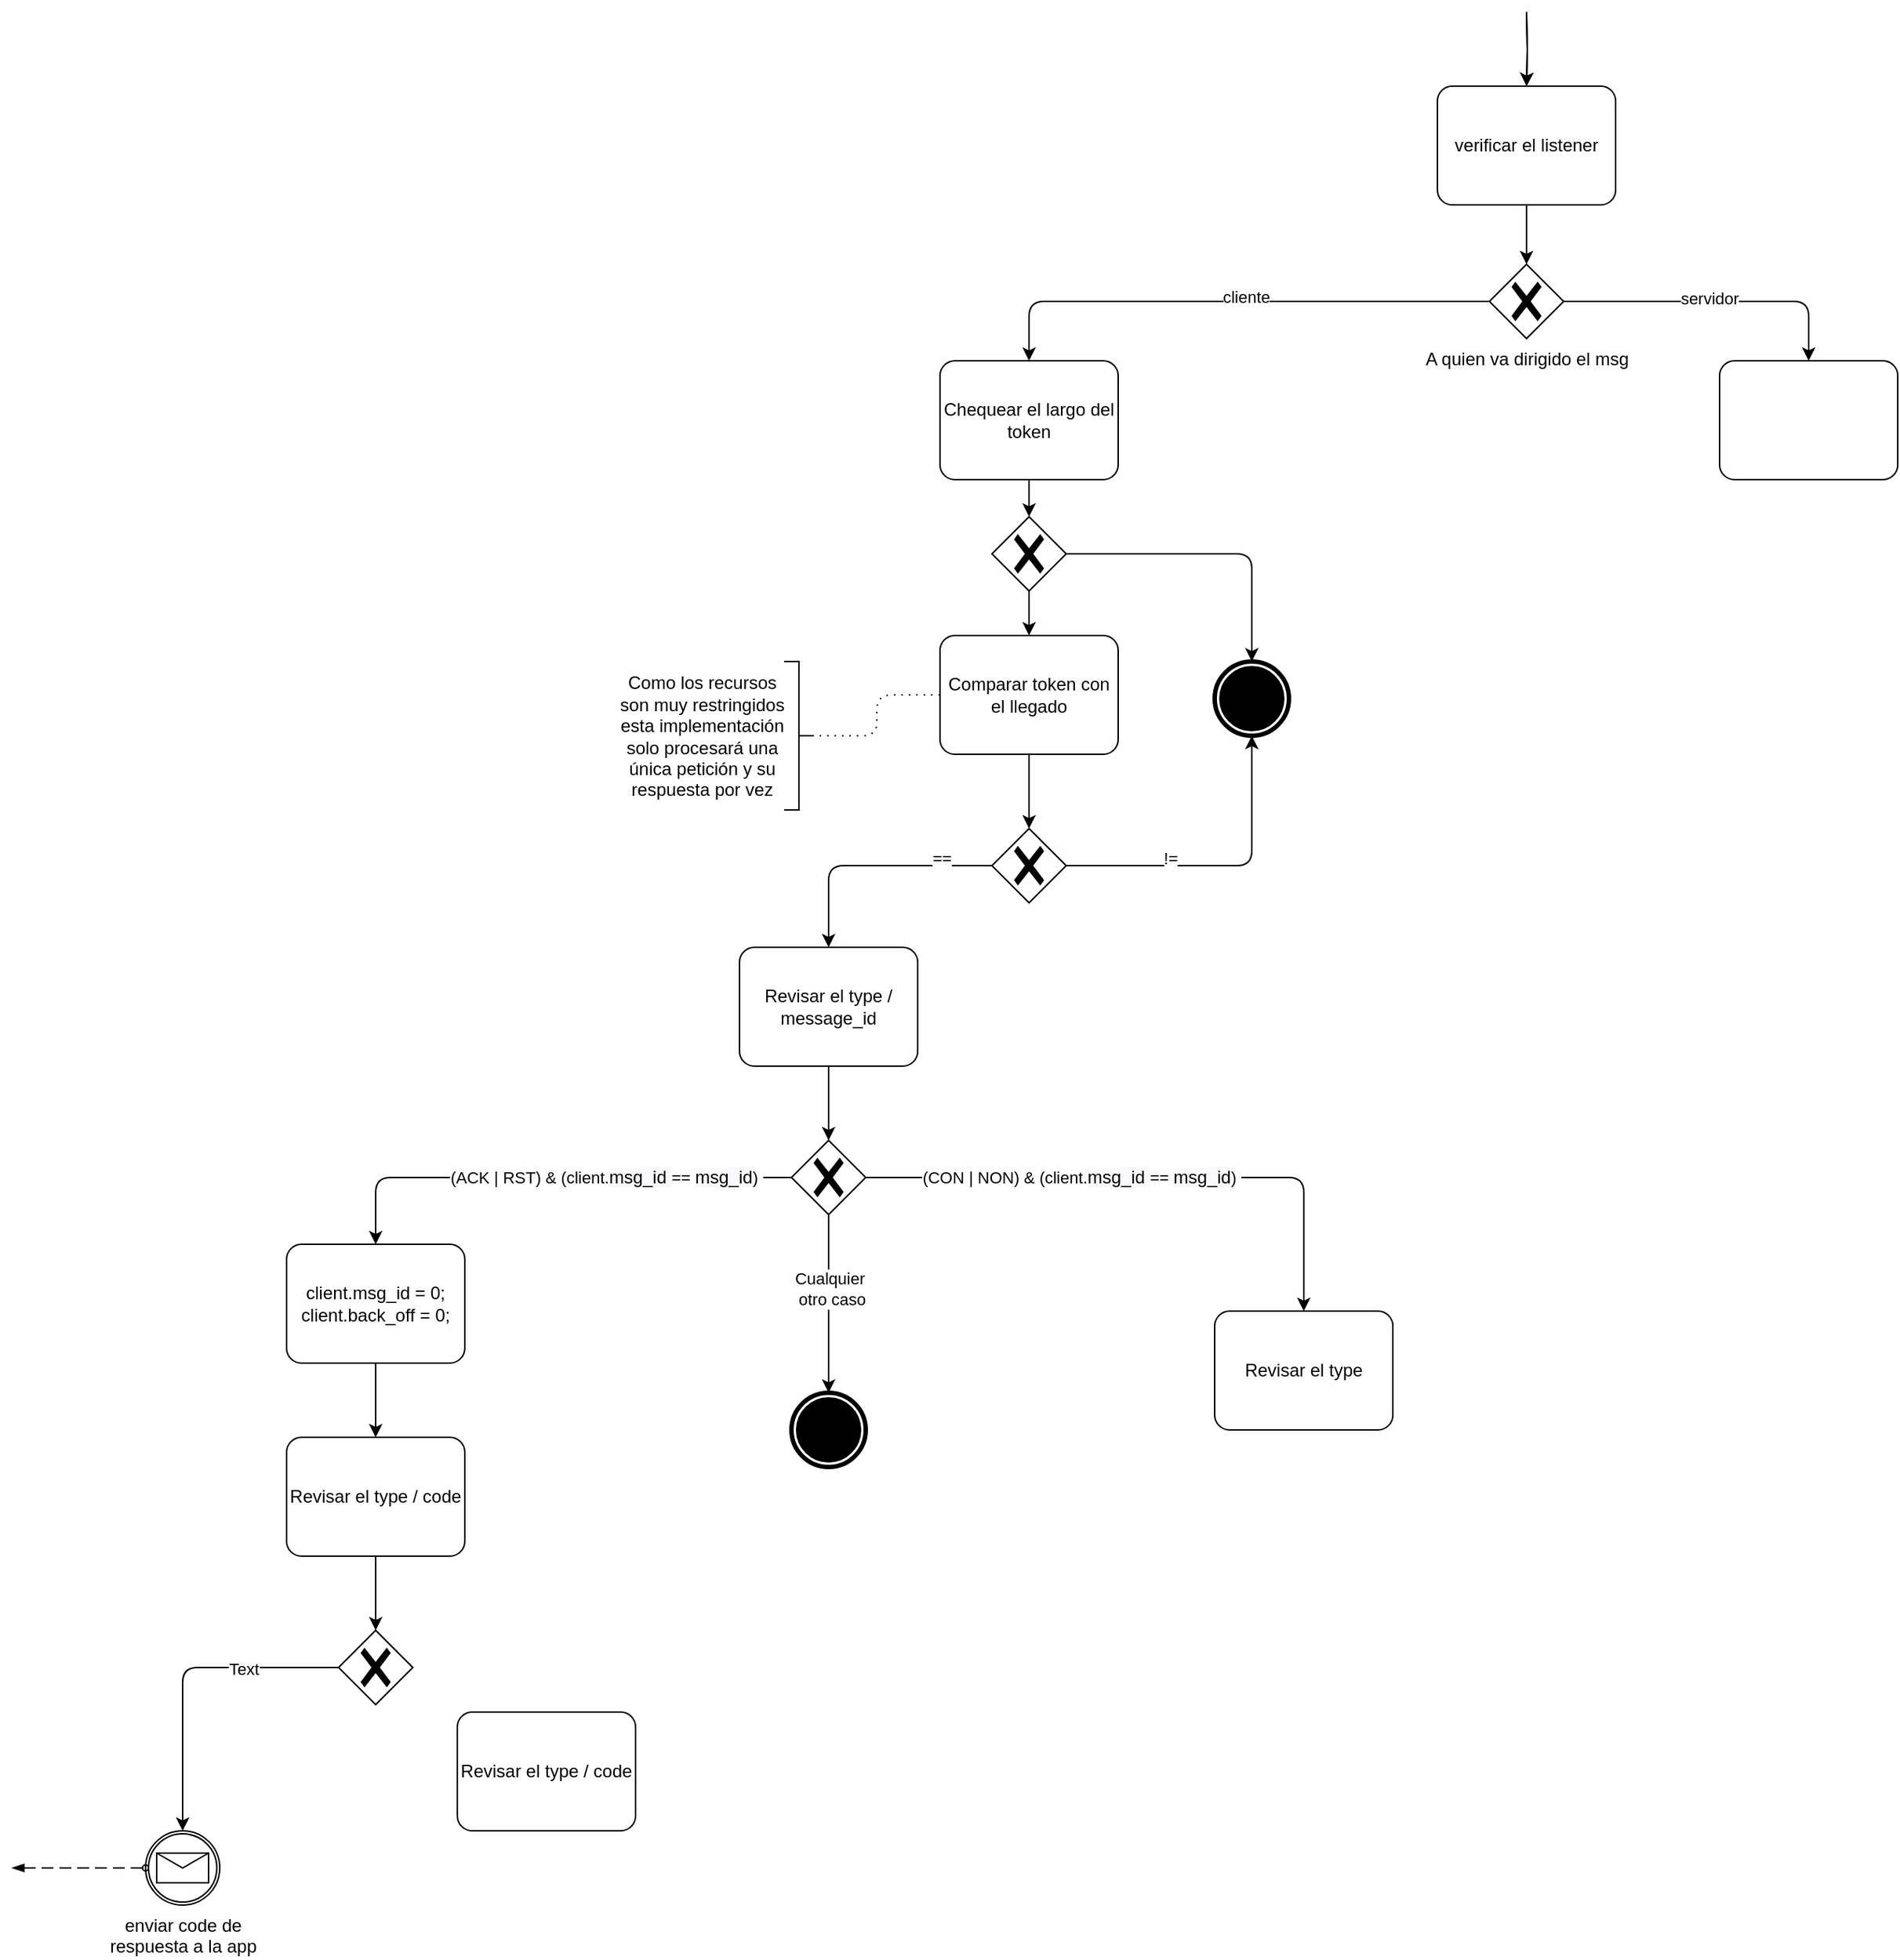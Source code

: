<mxfile version="16.5.1" type="device"><diagram name="Page-1" id="74e2e168-ea6b-b213-b513-2b3c1d86103e"><mxGraphModel dx="2156" dy="670" grid="1" gridSize="10" guides="1" tooltips="1" connect="1" arrows="1" fold="1" page="1" pageScale="1" pageWidth="1100" pageHeight="850" background="none" math="0" shadow="0"><root><mxCell id="0"/><mxCell id="1" parent="0"/><mxCell id="IzAvMdImu_i3J4UfM58E-28" style="edgeStyle=orthogonalEdgeStyle;rounded=1;orthogonalLoop=1;jettySize=auto;html=1;entryX=0.5;entryY=0;entryDx=0;entryDy=0;entryPerimeter=0;" edge="1" parent="1" source="IzAvMdImu_i3J4UfM58E-16" target="IzAvMdImu_i3J4UfM58E-79"><mxGeometry relative="1" as="geometry"><mxPoint x="135.0" y="705" as="targetPoint"/></mxGeometry></mxCell><mxCell id="IzAvMdImu_i3J4UfM58E-16" value="Comparar token con el llegado" style="points=[[0.25,0,0],[0.5,0,0],[0.75,0,0],[1,0.25,0],[1,0.5,0],[1,0.75,0],[0.75,1,0],[0.5,1,0],[0.25,1,0],[0,0.75,0],[0,0.5,0],[0,0.25,0]];shape=mxgraph.bpmn.task;whiteSpace=wrap;rectStyle=rounded;size=10;taskMarker=abstract;" vertex="1" parent="1"><mxGeometry x="75" y="570" width="120" height="80" as="geometry"/></mxCell><mxCell id="IzAvMdImu_i3J4UfM58E-17" value="" style="edgeStyle=orthogonalEdgeStyle;rounded=0;orthogonalLoop=1;jettySize=auto;html=1;" edge="1" parent="1" target="IzAvMdImu_i3J4UfM58E-20"><mxGeometry relative="1" as="geometry"><mxPoint x="470" y="150" as="sourcePoint"/></mxGeometry></mxCell><mxCell id="IzAvMdImu_i3J4UfM58E-19" style="edgeStyle=orthogonalEdgeStyle;rounded=0;orthogonalLoop=1;jettySize=auto;html=1;entryX=0.5;entryY=0;entryDx=0;entryDy=0;entryPerimeter=0;" edge="1" parent="1" source="IzAvMdImu_i3J4UfM58E-20" target="IzAvMdImu_i3J4UfM58E-22"><mxGeometry relative="1" as="geometry"/></mxCell><mxCell id="IzAvMdImu_i3J4UfM58E-20" value="verificar el listener" style="points=[[0.25,0,0],[0.5,0,0],[0.75,0,0],[1,0.25,0],[1,0.5,0],[1,0.75,0],[0.75,1,0],[0.5,1,0],[0.25,1,0],[0,0.75,0],[0,0.5,0],[0,0.25,0]];shape=mxgraph.bpmn.task;whiteSpace=wrap;rectStyle=rounded;size=10;taskMarker=abstract;" vertex="1" parent="1"><mxGeometry x="410" y="200" width="120" height="80" as="geometry"/></mxCell><mxCell id="IzAvMdImu_i3J4UfM58E-21" value="" style="edgeStyle=orthogonalEdgeStyle;rounded=0;orthogonalLoop=1;jettySize=auto;html=1;" edge="1" parent="1" target="IzAvMdImu_i3J4UfM58E-20"><mxGeometry relative="1" as="geometry"><mxPoint x="470" y="150" as="sourcePoint"/></mxGeometry></mxCell><mxCell id="IzAvMdImu_i3J4UfM58E-26" style="edgeStyle=orthogonalEdgeStyle;orthogonalLoop=1;jettySize=auto;html=1;rounded=1;" edge="1" parent="1" source="IzAvMdImu_i3J4UfM58E-22" target="IzAvMdImu_i3J4UfM58E-25"><mxGeometry relative="1" as="geometry"/></mxCell><mxCell id="IzAvMdImu_i3J4UfM58E-29" value="servidor" style="edgeLabel;html=1;align=center;verticalAlign=middle;resizable=0;points=[];" vertex="1" connectable="0" parent="IzAvMdImu_i3J4UfM58E-26"><mxGeometry x="-0.044" y="2" relative="1" as="geometry"><mxPoint as="offset"/></mxGeometry></mxCell><mxCell id="IzAvMdImu_i3J4UfM58E-22" value="A quien va dirigido el msg" style="points=[[0.25,0.25,0],[0.5,0,0],[0.75,0.25,0],[1,0.5,0],[0.75,0.75,0],[0.5,1,0],[0.25,0.75,0],[0,0.5,0]];shape=mxgraph.bpmn.gateway2;html=1;verticalLabelPosition=bottom;labelBackgroundColor=#ffffff;verticalAlign=top;align=center;perimeter=rhombusPerimeter;outlineConnect=0;outline=none;symbol=none;gwType=exclusive;" vertex="1" parent="1"><mxGeometry x="445" y="320" width="50" height="50" as="geometry"/></mxCell><mxCell id="IzAvMdImu_i3J4UfM58E-23" style="edgeStyle=orthogonalEdgeStyle;rounded=1;orthogonalLoop=1;jettySize=auto;html=1;entryX=0.5;entryY=0;entryDx=0;entryDy=0;entryPerimeter=0;" edge="1" parent="1" source="IzAvMdImu_i3J4UfM58E-22" target="IzAvMdImu_i3J4UfM58E-63"><mxGeometry relative="1" as="geometry"/></mxCell><mxCell id="IzAvMdImu_i3J4UfM58E-24" value="cliente" style="edgeLabel;html=1;align=center;verticalAlign=middle;resizable=0;points=[];" vertex="1" connectable="0" parent="IzAvMdImu_i3J4UfM58E-23"><mxGeometry x="-0.063" y="-3" relative="1" as="geometry"><mxPoint as="offset"/></mxGeometry></mxCell><mxCell id="IzAvMdImu_i3J4UfM58E-25" value="" style="points=[[0.25,0,0],[0.5,0,0],[0.75,0,0],[1,0.25,0],[1,0.5,0],[1,0.75,0],[0.75,1,0],[0.5,1,0],[0.25,1,0],[0,0.75,0],[0,0.5,0],[0,0.25,0]];shape=mxgraph.bpmn.task;whiteSpace=wrap;rectStyle=rounded;size=10;taskMarker=abstract;" vertex="1" parent="1"><mxGeometry x="600" y="385" width="120" height="80" as="geometry"/></mxCell><mxCell id="IzAvMdImu_i3J4UfM58E-42" style="edgeStyle=orthogonalEdgeStyle;rounded=1;orthogonalLoop=1;jettySize=auto;html=1;entryX=0.5;entryY=0;entryDx=0;entryDy=0;entryPerimeter=0;" edge="1" parent="1" source="IzAvMdImu_i3J4UfM58E-37" target="IzAvMdImu_i3J4UfM58E-95"><mxGeometry relative="1" as="geometry"><mxPoint x="-240" y="1005" as="targetPoint"/><Array as="points"><mxPoint x="-305" y="935"/></Array></mxGeometry></mxCell><mxCell id="IzAvMdImu_i3J4UfM58E-94" value="(ACK | RST) &amp;amp; (client.&lt;span style=&quot;font-size: 12px ; background-color: rgb(248 , 249 , 250)&quot;&gt;msg_id&amp;nbsp;&lt;/span&gt;==&amp;nbsp;&lt;span style=&quot;font-size: 12px ; background-color: rgb(248 , 249 , 250)&quot;&gt;msg_id&lt;/span&gt;)&amp;nbsp;" style="edgeLabel;html=1;align=center;verticalAlign=middle;resizable=0;points=[];" vertex="1" connectable="0" parent="IzAvMdImu_i3J4UfM58E-42"><mxGeometry x="-0.488" relative="1" as="geometry"><mxPoint x="-42" as="offset"/></mxGeometry></mxCell><mxCell id="IzAvMdImu_i3J4UfM58E-44" style="edgeStyle=orthogonalEdgeStyle;rounded=1;orthogonalLoop=1;jettySize=auto;html=1;entryX=0.5;entryY=0;entryDx=0;entryDy=0;entryPerimeter=0;" edge="1" parent="1" source="IzAvMdImu_i3J4UfM58E-37" target="IzAvMdImu_i3J4UfM58E-41"><mxGeometry relative="1" as="geometry"/></mxCell><mxCell id="IzAvMdImu_i3J4UfM58E-47" value="(CON | NON) &amp;amp; (client.&lt;span style=&quot;font-size: 12px ; background-color: rgb(248 , 249 , 250)&quot;&gt;msg_id&amp;nbsp;&lt;/span&gt;==&amp;nbsp;&lt;span style=&quot;font-size: 12px ; background-color: rgb(248 , 249 , 250)&quot;&gt;msg_id&lt;/span&gt;)&amp;nbsp;" style="edgeLabel;html=1;align=center;verticalAlign=middle;resizable=0;points=[];" vertex="1" connectable="0" parent="IzAvMdImu_i3J4UfM58E-44"><mxGeometry x="-0.341" y="1" relative="1" as="geometry"><mxPoint x="18" y="1" as="offset"/></mxGeometry></mxCell><mxCell id="IzAvMdImu_i3J4UfM58E-37" value="" style="points=[[0.25,0.25,0],[0.5,0,0],[0.75,0.25,0],[1,0.5,0],[0.75,0.75,0],[0.5,1,0],[0.25,0.75,0],[0,0.5,0]];shape=mxgraph.bpmn.gateway2;html=1;verticalLabelPosition=bottom;labelBackgroundColor=#ffffff;verticalAlign=top;align=center;perimeter=rhombusPerimeter;outlineConnect=0;outline=none;symbol=none;gwType=exclusive;" vertex="1" parent="1"><mxGeometry x="-25" y="910" width="50" height="50" as="geometry"/></mxCell><mxCell id="IzAvMdImu_i3J4UfM58E-41" value="Revisar el type" style="points=[[0.25,0,0],[0.5,0,0],[0.75,0,0],[1,0.25,0],[1,0.5,0],[1,0.75,0],[0.75,1,0],[0.5,1,0],[0.25,1,0],[0,0.75,0],[0,0.5,0],[0,0.25,0]];shape=mxgraph.bpmn.task;whiteSpace=wrap;rectStyle=rounded;size=10;taskMarker=abstract;" vertex="1" parent="1"><mxGeometry x="260" y="1025" width="120" height="80" as="geometry"/></mxCell><mxCell id="IzAvMdImu_i3J4UfM58E-59" value="enviar code de &lt;br&gt;respuesta a la app" style="points=[[0.145,0.145,0],[0.5,0,0],[0.855,0.145,0],[1,0.5,0],[0.855,0.855,0],[0.5,1,0],[0.145,0.855,0],[0,0.5,0]];shape=mxgraph.bpmn.event;html=1;verticalLabelPosition=bottom;labelBackgroundColor=#ffffff;verticalAlign=top;align=center;perimeter=ellipsePerimeter;outlineConnect=0;aspect=fixed;outline=catching;symbol=message;" vertex="1" parent="1"><mxGeometry x="-460" y="1375" width="50" height="50" as="geometry"/></mxCell><mxCell id="IzAvMdImu_i3J4UfM58E-65" style="edgeStyle=orthogonalEdgeStyle;rounded=1;orthogonalLoop=1;jettySize=auto;html=1;" edge="1" parent="1" source="IzAvMdImu_i3J4UfM58E-63" target="IzAvMdImu_i3J4UfM58E-97"><mxGeometry relative="1" as="geometry"><mxPoint x="170" y="500" as="targetPoint"/></mxGeometry></mxCell><mxCell id="IzAvMdImu_i3J4UfM58E-63" value="Chequear el largo del token" style="points=[[0.25,0,0],[0.5,0,0],[0.75,0,0],[1,0.25,0],[1,0.5,0],[1,0.75,0],[0.75,1,0],[0.5,1,0],[0.25,1,0],[0,0.75,0],[0,0.5,0],[0,0.25,0]];shape=mxgraph.bpmn.task;whiteSpace=wrap;rectStyle=rounded;size=10;taskMarker=abstract;" vertex="1" parent="1"><mxGeometry x="75" y="385" width="120" height="80" as="geometry"/></mxCell><mxCell id="IzAvMdImu_i3J4UfM58E-69" style="edgeStyle=orthogonalEdgeStyle;rounded=1;orthogonalLoop=1;jettySize=auto;html=1;" edge="1" parent="1" source="IzAvMdImu_i3J4UfM58E-37" target="IzAvMdImu_i3J4UfM58E-68"><mxGeometry relative="1" as="geometry"><mxPoint x="-112.5" y="1190.0" as="sourcePoint"/></mxGeometry></mxCell><mxCell id="IzAvMdImu_i3J4UfM58E-70" value="Cualquier&amp;nbsp;&lt;br&gt;otro caso" style="edgeLabel;html=1;align=center;verticalAlign=middle;resizable=0;points=[];" vertex="1" connectable="0" parent="IzAvMdImu_i3J4UfM58E-69"><mxGeometry x="-0.163" y="2" relative="1" as="geometry"><mxPoint as="offset"/></mxGeometry></mxCell><mxCell id="IzAvMdImu_i3J4UfM58E-68" value="" style="points=[[0.145,0.145,0],[0.5,0,0],[0.855,0.145,0],[1,0.5,0],[0.855,0.855,0],[0.5,1,0],[0.145,0.855,0],[0,0.5,0]];shape=mxgraph.bpmn.event;html=1;verticalLabelPosition=bottom;labelBackgroundColor=#ffffff;verticalAlign=top;align=center;perimeter=ellipsePerimeter;outlineConnect=0;aspect=fixed;outline=end;symbol=terminate;" vertex="1" parent="1"><mxGeometry x="-25" y="1080" width="50" height="50" as="geometry"/></mxCell><mxCell id="IzAvMdImu_i3J4UfM58E-74" value="" style="html=1;shape=mxgraph.flowchart.annotation_2;align=left;labelPosition=right;rotation=-180;" vertex="1" parent="1"><mxGeometry x="-30" y="587.5" width="20" height="100" as="geometry"/></mxCell><mxCell id="IzAvMdImu_i3J4UfM58E-76" value="Como los recursos son muy restringidos esta implementación solo procesará una única petición y su respuesta por vez" style="text;html=1;strokeColor=none;fillColor=none;align=center;verticalAlign=middle;whiteSpace=wrap;rounded=0;" vertex="1" parent="1"><mxGeometry x="-145" y="580" width="120" height="115" as="geometry"/></mxCell><mxCell id="IzAvMdImu_i3J4UfM58E-77" value="" style="dashed=1;dashPattern=8 4;endArrow=blockThin;endFill=1;startArrow=oval;startFill=0;endSize=6;startSize=4;rounded=1;exitX=0;exitY=0.5;exitDx=0;exitDy=0;exitPerimeter=0;" edge="1" parent="1" source="IzAvMdImu_i3J4UfM58E-59"><mxGeometry width="160" relative="1" as="geometry"><mxPoint x="-470" y="1395" as="sourcePoint"/><mxPoint x="-550" y="1400" as="targetPoint"/></mxGeometry></mxCell><mxCell id="IzAvMdImu_i3J4UfM58E-78" value="" style="edgeStyle=elbowEdgeStyle;fontSize=12;html=1;endFill=0;startFill=0;endSize=6;startSize=6;dashed=1;dashPattern=1 4;endArrow=none;startArrow=none;rounded=1;exitX=0;exitY=0.5;exitDx=0;exitDy=0;exitPerimeter=0;" edge="1" parent="1" source="IzAvMdImu_i3J4UfM58E-16" target="IzAvMdImu_i3J4UfM58E-74"><mxGeometry width="160" relative="1" as="geometry"><mxPoint x="190" y="710" as="sourcePoint"/><mxPoint x="350" y="710" as="targetPoint"/></mxGeometry></mxCell><mxCell id="IzAvMdImu_i3J4UfM58E-81" style="edgeStyle=orthogonalEdgeStyle;rounded=1;orthogonalLoop=1;jettySize=auto;html=1;" edge="1" parent="1" source="IzAvMdImu_i3J4UfM58E-79" target="IzAvMdImu_i3J4UfM58E-80"><mxGeometry relative="1" as="geometry"/></mxCell><mxCell id="IzAvMdImu_i3J4UfM58E-87" value="!=" style="edgeLabel;html=1;align=center;verticalAlign=middle;resizable=0;points=[];" vertex="1" connectable="0" parent="IzAvMdImu_i3J4UfM58E-81"><mxGeometry x="-0.318" y="-1" relative="1" as="geometry"><mxPoint x="-3" y="-6" as="offset"/></mxGeometry></mxCell><mxCell id="IzAvMdImu_i3J4UfM58E-84" style="edgeStyle=orthogonalEdgeStyle;rounded=1;orthogonalLoop=1;jettySize=auto;html=1;entryX=0.5;entryY=0;entryDx=0;entryDy=0;entryPerimeter=0;" edge="1" parent="1" source="IzAvMdImu_i3J4UfM58E-79" target="IzAvMdImu_i3J4UfM58E-83"><mxGeometry relative="1" as="geometry"><mxPoint x="30" y="750" as="targetPoint"/></mxGeometry></mxCell><mxCell id="IzAvMdImu_i3J4UfM58E-88" value="==" style="edgeLabel;html=1;align=center;verticalAlign=middle;resizable=0;points=[];" vertex="1" connectable="0" parent="IzAvMdImu_i3J4UfM58E-84"><mxGeometry x="-0.425" y="-1" relative="1" as="geometry"><mxPoint x="13" y="-4" as="offset"/></mxGeometry></mxCell><mxCell id="IzAvMdImu_i3J4UfM58E-79" value="" style="points=[[0.25,0.25,0],[0.5,0,0],[0.75,0.25,0],[1,0.5,0],[0.75,0.75,0],[0.5,1,0],[0.25,0.75,0],[0,0.5,0]];shape=mxgraph.bpmn.gateway2;html=1;verticalLabelPosition=bottom;labelBackgroundColor=#ffffff;verticalAlign=top;align=center;perimeter=rhombusPerimeter;outlineConnect=0;outline=none;symbol=none;gwType=exclusive;" vertex="1" parent="1"><mxGeometry x="110" y="700" width="50" height="50" as="geometry"/></mxCell><mxCell id="IzAvMdImu_i3J4UfM58E-80" value="" style="points=[[0.145,0.145,0],[0.5,0,0],[0.855,0.145,0],[1,0.5,0],[0.855,0.855,0],[0.5,1,0],[0.145,0.855,0],[0,0.5,0]];shape=mxgraph.bpmn.event;html=1;verticalLabelPosition=bottom;labelBackgroundColor=#ffffff;verticalAlign=top;align=center;perimeter=ellipsePerimeter;outlineConnect=0;aspect=fixed;outline=end;symbol=terminate;" vertex="1" parent="1"><mxGeometry x="260" y="587.5" width="50" height="50" as="geometry"/></mxCell><mxCell id="IzAvMdImu_i3J4UfM58E-86" style="edgeStyle=orthogonalEdgeStyle;rounded=1;orthogonalLoop=1;jettySize=auto;html=1;" edge="1" parent="1" source="IzAvMdImu_i3J4UfM58E-83" target="IzAvMdImu_i3J4UfM58E-37"><mxGeometry relative="1" as="geometry"><mxPoint y="890" as="targetPoint"/></mxGeometry></mxCell><mxCell id="IzAvMdImu_i3J4UfM58E-83" value="Revisar el type / message_id" style="points=[[0.25,0,0],[0.5,0,0],[0.75,0,0],[1,0.25,0],[1,0.5,0],[1,0.75,0],[0.75,1,0],[0.5,1,0],[0.25,1,0],[0,0.75,0],[0,0.5,0],[0,0.25,0]];shape=mxgraph.bpmn.task;whiteSpace=wrap;rectStyle=rounded;size=10;taskMarker=abstract;" vertex="1" parent="1"><mxGeometry x="-60" y="780" width="120" height="80" as="geometry"/></mxCell><mxCell id="IzAvMdImu_i3J4UfM58E-96" style="edgeStyle=orthogonalEdgeStyle;rounded=1;orthogonalLoop=1;jettySize=auto;html=1;entryX=0.5;entryY=0;entryDx=0;entryDy=0;entryPerimeter=0;" edge="1" parent="1" source="IzAvMdImu_i3J4UfM58E-95" target="IzAvMdImu_i3J4UfM58E-101"><mxGeometry relative="1" as="geometry"/></mxCell><mxCell id="IzAvMdImu_i3J4UfM58E-95" value="client.msg_id = 0;&#10;client.back_off = 0;" style="points=[[0.25,0,0],[0.5,0,0],[0.75,0,0],[1,0.25,0],[1,0.5,0],[1,0.75,0],[0.75,1,0],[0.5,1,0],[0.25,1,0],[0,0.75,0],[0,0.5,0],[0,0.25,0]];shape=mxgraph.bpmn.task;whiteSpace=wrap;rectStyle=rounded;size=10;taskMarker=abstract;" vertex="1" parent="1"><mxGeometry x="-365" y="980" width="120" height="80" as="geometry"/></mxCell><mxCell id="IzAvMdImu_i3J4UfM58E-98" style="edgeStyle=orthogonalEdgeStyle;rounded=1;orthogonalLoop=1;jettySize=auto;html=1;entryX=0.5;entryY=0;entryDx=0;entryDy=0;entryPerimeter=0;" edge="1" parent="1" source="IzAvMdImu_i3J4UfM58E-97" target="IzAvMdImu_i3J4UfM58E-16"><mxGeometry relative="1" as="geometry"/></mxCell><mxCell id="IzAvMdImu_i3J4UfM58E-99" style="edgeStyle=orthogonalEdgeStyle;rounded=1;orthogonalLoop=1;jettySize=auto;html=1;entryX=0.5;entryY=0;entryDx=0;entryDy=0;entryPerimeter=0;" edge="1" parent="1" source="IzAvMdImu_i3J4UfM58E-97" target="IzAvMdImu_i3J4UfM58E-80"><mxGeometry relative="1" as="geometry"/></mxCell><mxCell id="IzAvMdImu_i3J4UfM58E-97" value="" style="points=[[0.25,0.25,0],[0.5,0,0],[0.75,0.25,0],[1,0.5,0],[0.75,0.75,0],[0.5,1,0],[0.25,0.75,0],[0,0.5,0]];shape=mxgraph.bpmn.gateway2;html=1;verticalLabelPosition=bottom;labelBackgroundColor=#ffffff;verticalAlign=top;align=center;perimeter=rhombusPerimeter;outlineConnect=0;outline=none;symbol=none;gwType=exclusive;" vertex="1" parent="1"><mxGeometry x="110" y="490" width="50" height="50" as="geometry"/></mxCell><mxCell id="IzAvMdImu_i3J4UfM58E-103" style="edgeStyle=orthogonalEdgeStyle;rounded=1;orthogonalLoop=1;jettySize=auto;html=1;entryX=0.5;entryY=0;entryDx=0;entryDy=0;entryPerimeter=0;" edge="1" parent="1" source="IzAvMdImu_i3J4UfM58E-100" target="IzAvMdImu_i3J4UfM58E-59"><mxGeometry relative="1" as="geometry"/></mxCell><mxCell id="IzAvMdImu_i3J4UfM58E-105" value="Text" style="edgeLabel;html=1;align=center;verticalAlign=middle;resizable=0;points=[];" vertex="1" connectable="0" parent="IzAvMdImu_i3J4UfM58E-103"><mxGeometry x="-0.399" y="1" relative="1" as="geometry"><mxPoint as="offset"/></mxGeometry></mxCell><mxCell id="IzAvMdImu_i3J4UfM58E-100" value="" style="points=[[0.25,0.25,0],[0.5,0,0],[0.75,0.25,0],[1,0.5,0],[0.75,0.75,0],[0.5,1,0],[0.25,0.75,0],[0,0.5,0]];shape=mxgraph.bpmn.gateway2;html=1;verticalLabelPosition=bottom;labelBackgroundColor=#ffffff;verticalAlign=top;align=center;perimeter=rhombusPerimeter;outlineConnect=0;outline=none;symbol=none;gwType=exclusive;" vertex="1" parent="1"><mxGeometry x="-330" y="1240" width="50" height="50" as="geometry"/></mxCell><mxCell id="IzAvMdImu_i3J4UfM58E-102" style="edgeStyle=orthogonalEdgeStyle;rounded=1;orthogonalLoop=1;jettySize=auto;html=1;entryX=0.5;entryY=0;entryDx=0;entryDy=0;entryPerimeter=0;" edge="1" parent="1" source="IzAvMdImu_i3J4UfM58E-101" target="IzAvMdImu_i3J4UfM58E-100"><mxGeometry relative="1" as="geometry"/></mxCell><mxCell id="IzAvMdImu_i3J4UfM58E-101" value="Revisar el type / code" style="points=[[0.25,0,0],[0.5,0,0],[0.75,0,0],[1,0.25,0],[1,0.5,0],[1,0.75,0],[0.75,1,0],[0.5,1,0],[0.25,1,0],[0,0.75,0],[0,0.5,0],[0,0.25,0]];shape=mxgraph.bpmn.task;whiteSpace=wrap;rectStyle=rounded;size=10;taskMarker=abstract;" vertex="1" parent="1"><mxGeometry x="-365" y="1110" width="120" height="80" as="geometry"/></mxCell><mxCell id="IzAvMdImu_i3J4UfM58E-104" value="Revisar el type / code" style="points=[[0.25,0,0],[0.5,0,0],[0.75,0,0],[1,0.25,0],[1,0.5,0],[1,0.75,0],[0.75,1,0],[0.5,1,0],[0.25,1,0],[0,0.75,0],[0,0.5,0],[0,0.25,0]];shape=mxgraph.bpmn.task;whiteSpace=wrap;rectStyle=rounded;size=10;taskMarker=abstract;" vertex="1" parent="1"><mxGeometry x="-250" y="1295" width="120" height="80" as="geometry"/></mxCell></root></mxGraphModel></diagram></mxfile>